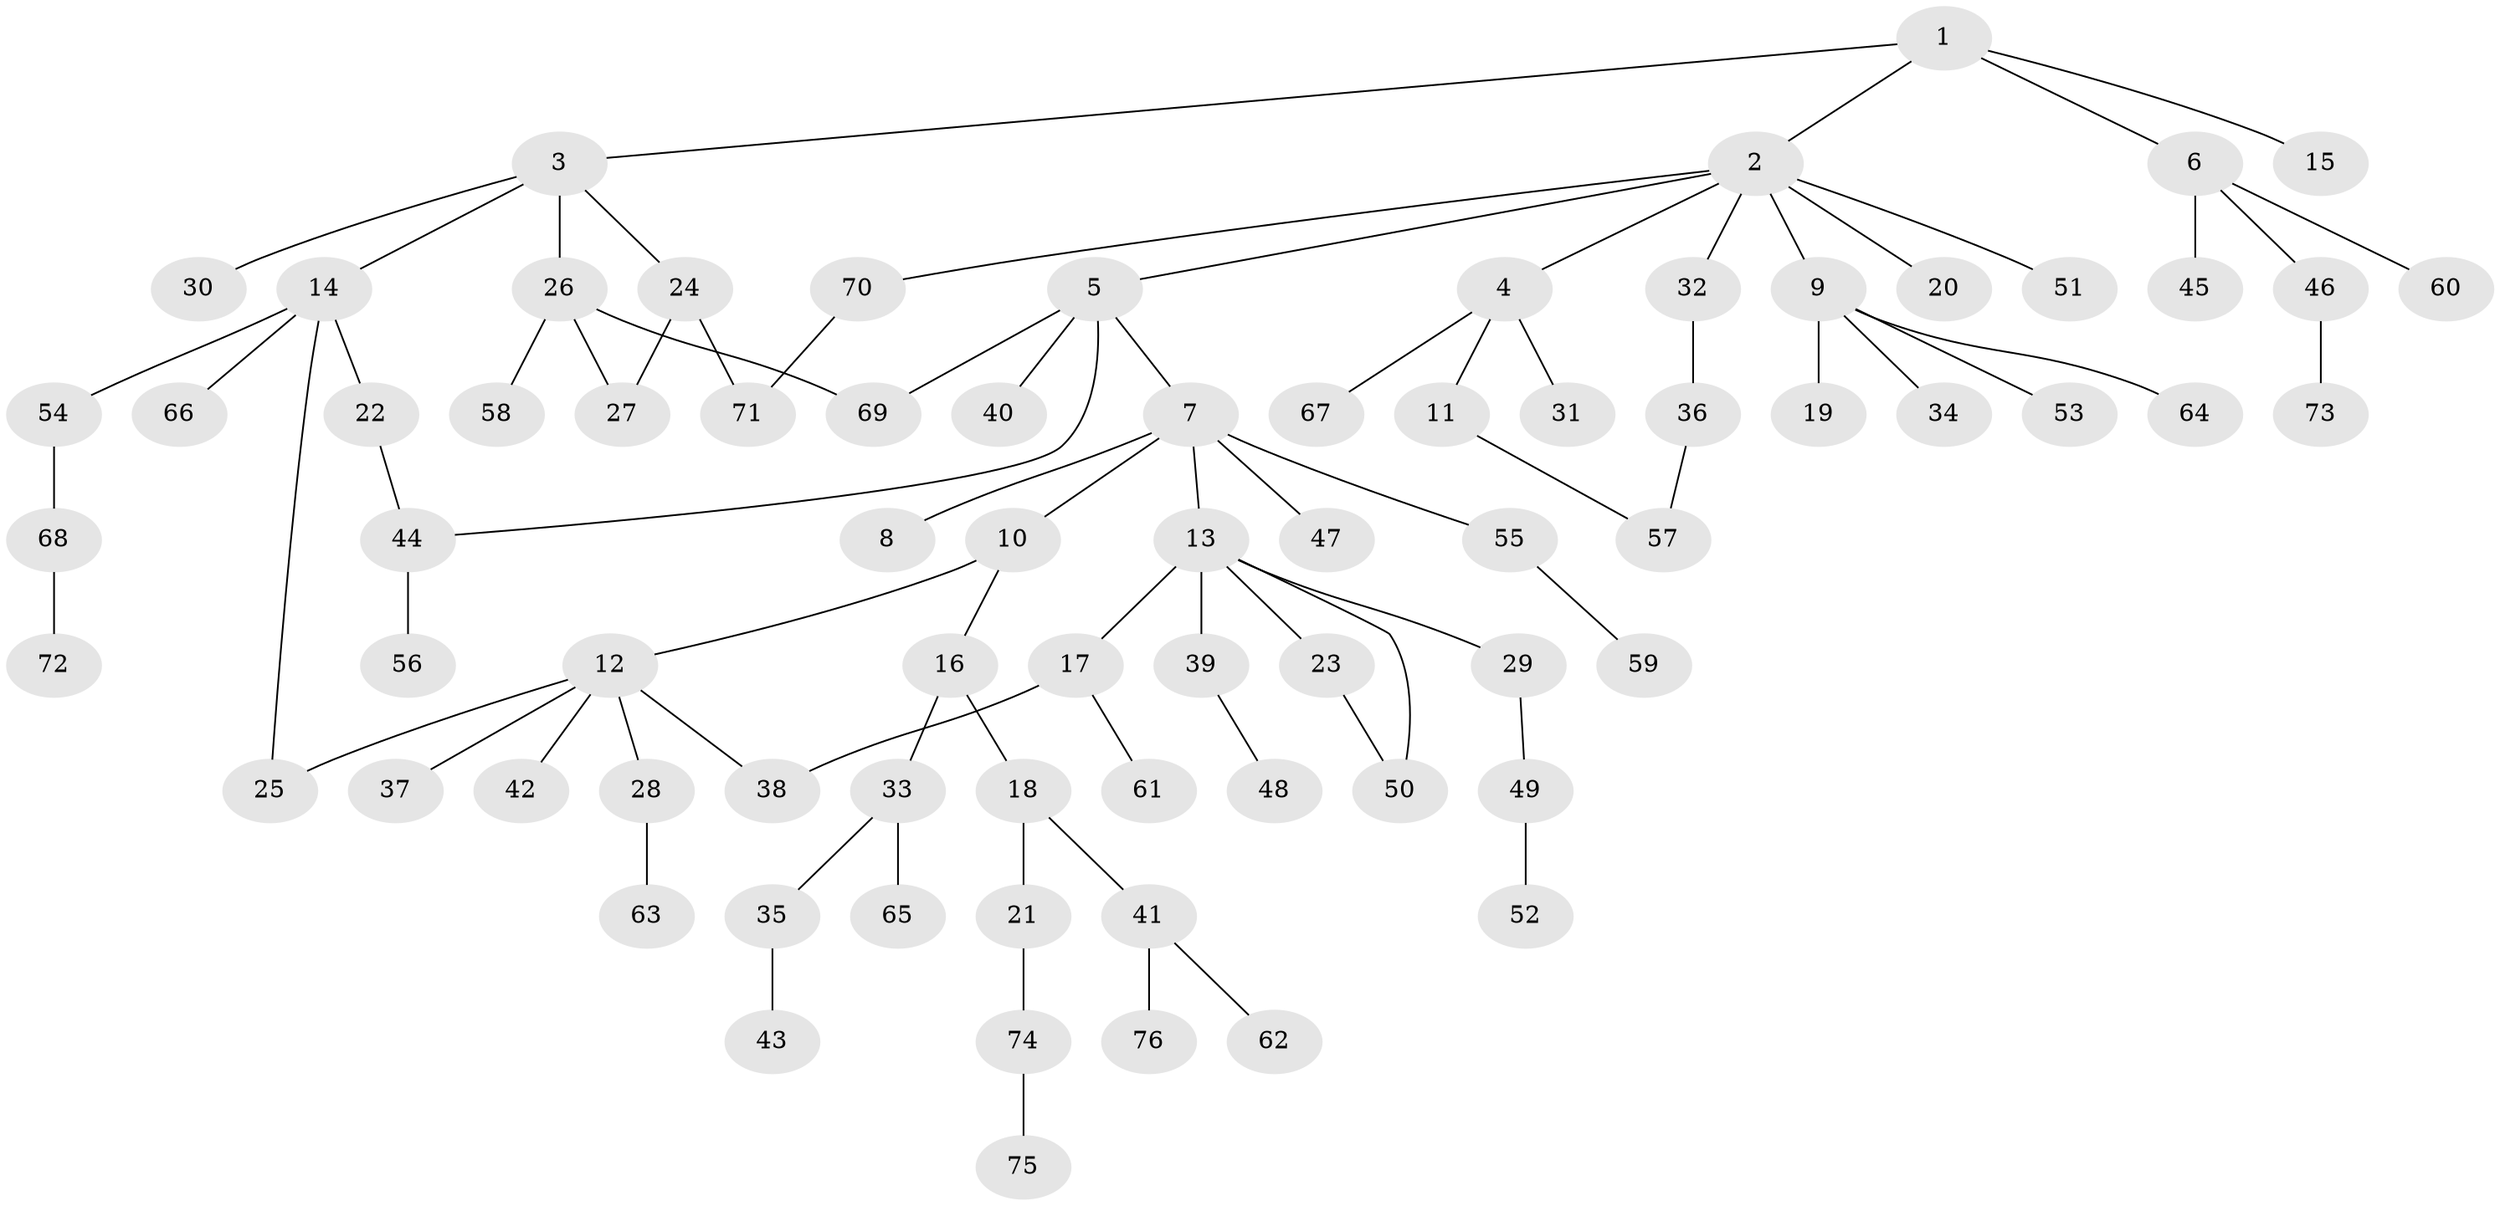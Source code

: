 // coarse degree distribution, {3: 0.04, 8: 0.02, 6: 0.02, 4: 0.1, 5: 0.04, 7: 0.02, 2: 0.3, 1: 0.46}
// Generated by graph-tools (version 1.1) at 2025/51/02/27/25 19:51:36]
// undirected, 76 vertices, 83 edges
graph export_dot {
graph [start="1"]
  node [color=gray90,style=filled];
  1;
  2;
  3;
  4;
  5;
  6;
  7;
  8;
  9;
  10;
  11;
  12;
  13;
  14;
  15;
  16;
  17;
  18;
  19;
  20;
  21;
  22;
  23;
  24;
  25;
  26;
  27;
  28;
  29;
  30;
  31;
  32;
  33;
  34;
  35;
  36;
  37;
  38;
  39;
  40;
  41;
  42;
  43;
  44;
  45;
  46;
  47;
  48;
  49;
  50;
  51;
  52;
  53;
  54;
  55;
  56;
  57;
  58;
  59;
  60;
  61;
  62;
  63;
  64;
  65;
  66;
  67;
  68;
  69;
  70;
  71;
  72;
  73;
  74;
  75;
  76;
  1 -- 2;
  1 -- 3;
  1 -- 6;
  1 -- 15;
  2 -- 4;
  2 -- 5;
  2 -- 9;
  2 -- 20;
  2 -- 32;
  2 -- 51;
  2 -- 70;
  3 -- 14;
  3 -- 24;
  3 -- 26;
  3 -- 30;
  4 -- 11;
  4 -- 31;
  4 -- 67;
  5 -- 7;
  5 -- 40;
  5 -- 44;
  5 -- 69;
  6 -- 45;
  6 -- 46;
  6 -- 60;
  7 -- 8;
  7 -- 10;
  7 -- 13;
  7 -- 47;
  7 -- 55;
  9 -- 19;
  9 -- 34;
  9 -- 53;
  9 -- 64;
  10 -- 12;
  10 -- 16;
  11 -- 57;
  12 -- 28;
  12 -- 37;
  12 -- 42;
  12 -- 25;
  12 -- 38;
  13 -- 17;
  13 -- 23;
  13 -- 29;
  13 -- 39;
  13 -- 50;
  14 -- 22;
  14 -- 25;
  14 -- 54;
  14 -- 66;
  16 -- 18;
  16 -- 33;
  17 -- 38;
  17 -- 61;
  18 -- 21;
  18 -- 41;
  21 -- 74;
  22 -- 44;
  23 -- 50;
  24 -- 27;
  24 -- 71;
  26 -- 58;
  26 -- 69;
  26 -- 27;
  28 -- 63;
  29 -- 49;
  32 -- 36;
  33 -- 35;
  33 -- 65;
  35 -- 43;
  36 -- 57;
  39 -- 48;
  41 -- 62;
  41 -- 76;
  44 -- 56;
  46 -- 73;
  49 -- 52;
  54 -- 68;
  55 -- 59;
  68 -- 72;
  70 -- 71;
  74 -- 75;
}
